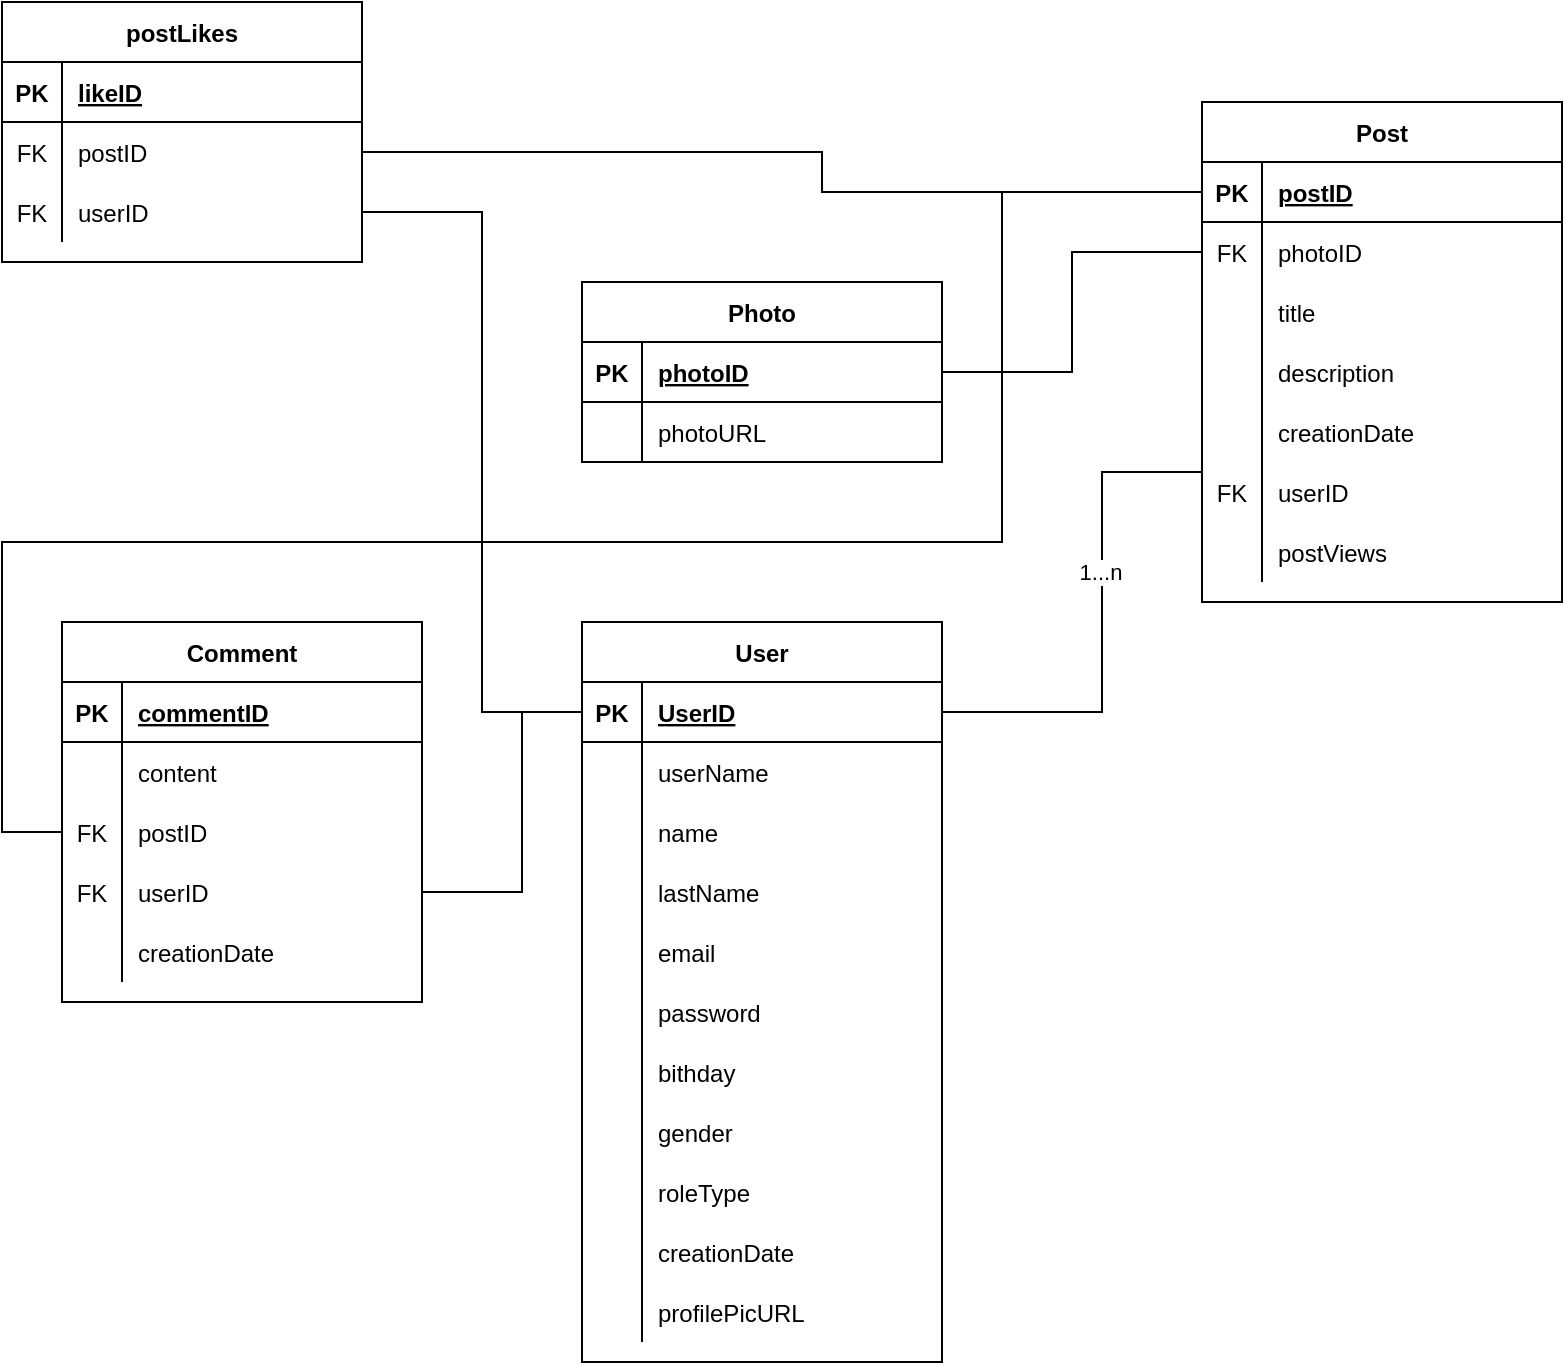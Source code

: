 <mxfile version="15.4.1" type="github">
  <diagram id="CiVEGH9inW96iil0cQN7" name="Page-1">
    <mxGraphModel dx="1167" dy="614" grid="1" gridSize="10" guides="1" tooltips="1" connect="1" arrows="1" fold="1" page="1" pageScale="1" pageWidth="850" pageHeight="1100" math="0" shadow="0">
      <root>
        <mxCell id="0" />
        <mxCell id="1" parent="0" />
        <mxCell id="fZHs1FgoNxyk6nqFu4_l-1" value="Post" style="shape=table;startSize=30;container=1;collapsible=1;childLayout=tableLayout;fixedRows=1;rowLines=0;fontStyle=1;align=center;resizeLast=1;" parent="1" vertex="1">
          <mxGeometry x="630" y="70" width="180" height="250" as="geometry" />
        </mxCell>
        <mxCell id="fZHs1FgoNxyk6nqFu4_l-2" value="" style="shape=partialRectangle;collapsible=0;dropTarget=0;pointerEvents=0;fillColor=none;top=0;left=0;bottom=1;right=0;points=[[0,0.5],[1,0.5]];portConstraint=eastwest;" parent="fZHs1FgoNxyk6nqFu4_l-1" vertex="1">
          <mxGeometry y="30" width="180" height="30" as="geometry" />
        </mxCell>
        <mxCell id="fZHs1FgoNxyk6nqFu4_l-3" value="PK" style="shape=partialRectangle;connectable=0;fillColor=none;top=0;left=0;bottom=0;right=0;fontStyle=1;overflow=hidden;" parent="fZHs1FgoNxyk6nqFu4_l-2" vertex="1">
          <mxGeometry width="30" height="30" as="geometry">
            <mxRectangle width="30" height="30" as="alternateBounds" />
          </mxGeometry>
        </mxCell>
        <mxCell id="fZHs1FgoNxyk6nqFu4_l-4" value="postID" style="shape=partialRectangle;connectable=0;fillColor=none;top=0;left=0;bottom=0;right=0;align=left;spacingLeft=6;fontStyle=5;overflow=hidden;" parent="fZHs1FgoNxyk6nqFu4_l-2" vertex="1">
          <mxGeometry x="30" width="150" height="30" as="geometry">
            <mxRectangle width="150" height="30" as="alternateBounds" />
          </mxGeometry>
        </mxCell>
        <mxCell id="fZHs1FgoNxyk6nqFu4_l-5" value="" style="shape=partialRectangle;collapsible=0;dropTarget=0;pointerEvents=0;fillColor=none;top=0;left=0;bottom=0;right=0;points=[[0,0.5],[1,0.5]];portConstraint=eastwest;" parent="fZHs1FgoNxyk6nqFu4_l-1" vertex="1">
          <mxGeometry y="60" width="180" height="30" as="geometry" />
        </mxCell>
        <mxCell id="fZHs1FgoNxyk6nqFu4_l-6" value="FK" style="shape=partialRectangle;connectable=0;fillColor=none;top=0;left=0;bottom=0;right=0;editable=1;overflow=hidden;" parent="fZHs1FgoNxyk6nqFu4_l-5" vertex="1">
          <mxGeometry width="30" height="30" as="geometry">
            <mxRectangle width="30" height="30" as="alternateBounds" />
          </mxGeometry>
        </mxCell>
        <mxCell id="fZHs1FgoNxyk6nqFu4_l-7" value="photoID" style="shape=partialRectangle;connectable=0;fillColor=none;top=0;left=0;bottom=0;right=0;align=left;spacingLeft=6;overflow=hidden;" parent="fZHs1FgoNxyk6nqFu4_l-5" vertex="1">
          <mxGeometry x="30" width="150" height="30" as="geometry">
            <mxRectangle width="150" height="30" as="alternateBounds" />
          </mxGeometry>
        </mxCell>
        <mxCell id="fZHs1FgoNxyk6nqFu4_l-8" value="" style="shape=partialRectangle;collapsible=0;dropTarget=0;pointerEvents=0;fillColor=none;top=0;left=0;bottom=0;right=0;points=[[0,0.5],[1,0.5]];portConstraint=eastwest;" parent="fZHs1FgoNxyk6nqFu4_l-1" vertex="1">
          <mxGeometry y="90" width="180" height="30" as="geometry" />
        </mxCell>
        <mxCell id="fZHs1FgoNxyk6nqFu4_l-9" value="" style="shape=partialRectangle;connectable=0;fillColor=none;top=0;left=0;bottom=0;right=0;editable=1;overflow=hidden;" parent="fZHs1FgoNxyk6nqFu4_l-8" vertex="1">
          <mxGeometry width="30" height="30" as="geometry">
            <mxRectangle width="30" height="30" as="alternateBounds" />
          </mxGeometry>
        </mxCell>
        <mxCell id="fZHs1FgoNxyk6nqFu4_l-10" value="title" style="shape=partialRectangle;connectable=0;fillColor=none;top=0;left=0;bottom=0;right=0;align=left;spacingLeft=6;overflow=hidden;" parent="fZHs1FgoNxyk6nqFu4_l-8" vertex="1">
          <mxGeometry x="30" width="150" height="30" as="geometry">
            <mxRectangle width="150" height="30" as="alternateBounds" />
          </mxGeometry>
        </mxCell>
        <mxCell id="fZHs1FgoNxyk6nqFu4_l-11" value="" style="shape=partialRectangle;collapsible=0;dropTarget=0;pointerEvents=0;fillColor=none;top=0;left=0;bottom=0;right=0;points=[[0,0.5],[1,0.5]];portConstraint=eastwest;" parent="fZHs1FgoNxyk6nqFu4_l-1" vertex="1">
          <mxGeometry y="120" width="180" height="30" as="geometry" />
        </mxCell>
        <mxCell id="fZHs1FgoNxyk6nqFu4_l-12" value="" style="shape=partialRectangle;connectable=0;fillColor=none;top=0;left=0;bottom=0;right=0;editable=1;overflow=hidden;" parent="fZHs1FgoNxyk6nqFu4_l-11" vertex="1">
          <mxGeometry width="30" height="30" as="geometry">
            <mxRectangle width="30" height="30" as="alternateBounds" />
          </mxGeometry>
        </mxCell>
        <mxCell id="fZHs1FgoNxyk6nqFu4_l-13" value="description" style="shape=partialRectangle;connectable=0;fillColor=none;top=0;left=0;bottom=0;right=0;align=left;spacingLeft=6;overflow=hidden;" parent="fZHs1FgoNxyk6nqFu4_l-11" vertex="1">
          <mxGeometry x="30" width="150" height="30" as="geometry">
            <mxRectangle width="150" height="30" as="alternateBounds" />
          </mxGeometry>
        </mxCell>
        <mxCell id="fZHs1FgoNxyk6nqFu4_l-52" value="" style="shape=partialRectangle;collapsible=0;dropTarget=0;pointerEvents=0;fillColor=none;top=0;left=0;bottom=0;right=0;points=[[0,0.5],[1,0.5]];portConstraint=eastwest;" parent="fZHs1FgoNxyk6nqFu4_l-1" vertex="1">
          <mxGeometry y="150" width="180" height="30" as="geometry" />
        </mxCell>
        <mxCell id="fZHs1FgoNxyk6nqFu4_l-53" value="" style="shape=partialRectangle;connectable=0;fillColor=none;top=0;left=0;bottom=0;right=0;editable=1;overflow=hidden;" parent="fZHs1FgoNxyk6nqFu4_l-52" vertex="1">
          <mxGeometry width="30" height="30" as="geometry">
            <mxRectangle width="30" height="30" as="alternateBounds" />
          </mxGeometry>
        </mxCell>
        <mxCell id="fZHs1FgoNxyk6nqFu4_l-54" value="creationDate" style="shape=partialRectangle;connectable=0;fillColor=none;top=0;left=0;bottom=0;right=0;align=left;spacingLeft=6;overflow=hidden;" parent="fZHs1FgoNxyk6nqFu4_l-52" vertex="1">
          <mxGeometry x="30" width="150" height="30" as="geometry">
            <mxRectangle width="150" height="30" as="alternateBounds" />
          </mxGeometry>
        </mxCell>
        <mxCell id="fZHs1FgoNxyk6nqFu4_l-55" value="" style="shape=partialRectangle;collapsible=0;dropTarget=0;pointerEvents=0;fillColor=none;top=0;left=0;bottom=0;right=0;points=[[0,0.5],[1,0.5]];portConstraint=eastwest;" parent="fZHs1FgoNxyk6nqFu4_l-1" vertex="1">
          <mxGeometry y="180" width="180" height="30" as="geometry" />
        </mxCell>
        <mxCell id="fZHs1FgoNxyk6nqFu4_l-56" value="FK" style="shape=partialRectangle;connectable=0;fillColor=none;top=0;left=0;bottom=0;right=0;editable=1;overflow=hidden;" parent="fZHs1FgoNxyk6nqFu4_l-55" vertex="1">
          <mxGeometry width="30" height="30" as="geometry">
            <mxRectangle width="30" height="30" as="alternateBounds" />
          </mxGeometry>
        </mxCell>
        <mxCell id="fZHs1FgoNxyk6nqFu4_l-57" value="userID" style="shape=partialRectangle;connectable=0;fillColor=none;top=0;left=0;bottom=0;right=0;align=left;spacingLeft=6;overflow=hidden;" parent="fZHs1FgoNxyk6nqFu4_l-55" vertex="1">
          <mxGeometry x="30" width="150" height="30" as="geometry">
            <mxRectangle width="150" height="30" as="alternateBounds" />
          </mxGeometry>
        </mxCell>
        <mxCell id="-Cee7B6nTidn_RGklwXT-3" value="" style="shape=partialRectangle;collapsible=0;dropTarget=0;pointerEvents=0;fillColor=none;top=0;left=0;bottom=0;right=0;points=[[0,0.5],[1,0.5]];portConstraint=eastwest;" vertex="1" parent="fZHs1FgoNxyk6nqFu4_l-1">
          <mxGeometry y="210" width="180" height="30" as="geometry" />
        </mxCell>
        <mxCell id="-Cee7B6nTidn_RGklwXT-4" value="" style="shape=partialRectangle;connectable=0;fillColor=none;top=0;left=0;bottom=0;right=0;editable=1;overflow=hidden;" vertex="1" parent="-Cee7B6nTidn_RGklwXT-3">
          <mxGeometry width="30" height="30" as="geometry">
            <mxRectangle width="30" height="30" as="alternateBounds" />
          </mxGeometry>
        </mxCell>
        <mxCell id="-Cee7B6nTidn_RGklwXT-5" value="postViews" style="shape=partialRectangle;connectable=0;fillColor=none;top=0;left=0;bottom=0;right=0;align=left;spacingLeft=6;overflow=hidden;" vertex="1" parent="-Cee7B6nTidn_RGklwXT-3">
          <mxGeometry x="30" width="150" height="30" as="geometry">
            <mxRectangle width="150" height="30" as="alternateBounds" />
          </mxGeometry>
        </mxCell>
        <mxCell id="fZHs1FgoNxyk6nqFu4_l-15" value="User" style="shape=table;startSize=30;container=1;collapsible=1;childLayout=tableLayout;fixedRows=1;rowLines=0;fontStyle=1;align=center;resizeLast=1;" parent="1" vertex="1">
          <mxGeometry x="320" y="330" width="180" height="370" as="geometry" />
        </mxCell>
        <mxCell id="fZHs1FgoNxyk6nqFu4_l-16" value="" style="shape=partialRectangle;collapsible=0;dropTarget=0;pointerEvents=0;fillColor=none;top=0;left=0;bottom=1;right=0;points=[[0,0.5],[1,0.5]];portConstraint=eastwest;" parent="fZHs1FgoNxyk6nqFu4_l-15" vertex="1">
          <mxGeometry y="30" width="180" height="30" as="geometry" />
        </mxCell>
        <mxCell id="fZHs1FgoNxyk6nqFu4_l-17" value="PK" style="shape=partialRectangle;connectable=0;fillColor=none;top=0;left=0;bottom=0;right=0;fontStyle=1;overflow=hidden;" parent="fZHs1FgoNxyk6nqFu4_l-16" vertex="1">
          <mxGeometry width="30" height="30" as="geometry">
            <mxRectangle width="30" height="30" as="alternateBounds" />
          </mxGeometry>
        </mxCell>
        <mxCell id="fZHs1FgoNxyk6nqFu4_l-18" value="UserID" style="shape=partialRectangle;connectable=0;fillColor=none;top=0;left=0;bottom=0;right=0;align=left;spacingLeft=6;fontStyle=5;overflow=hidden;" parent="fZHs1FgoNxyk6nqFu4_l-16" vertex="1">
          <mxGeometry x="30" width="150" height="30" as="geometry">
            <mxRectangle width="150" height="30" as="alternateBounds" />
          </mxGeometry>
        </mxCell>
        <mxCell id="fZHs1FgoNxyk6nqFu4_l-19" value="" style="shape=partialRectangle;collapsible=0;dropTarget=0;pointerEvents=0;fillColor=none;top=0;left=0;bottom=0;right=0;points=[[0,0.5],[1,0.5]];portConstraint=eastwest;" parent="fZHs1FgoNxyk6nqFu4_l-15" vertex="1">
          <mxGeometry y="60" width="180" height="30" as="geometry" />
        </mxCell>
        <mxCell id="fZHs1FgoNxyk6nqFu4_l-20" value="" style="shape=partialRectangle;connectable=0;fillColor=none;top=0;left=0;bottom=0;right=0;editable=1;overflow=hidden;" parent="fZHs1FgoNxyk6nqFu4_l-19" vertex="1">
          <mxGeometry width="30" height="30" as="geometry">
            <mxRectangle width="30" height="30" as="alternateBounds" />
          </mxGeometry>
        </mxCell>
        <mxCell id="fZHs1FgoNxyk6nqFu4_l-21" value="userName" style="shape=partialRectangle;connectable=0;fillColor=none;top=0;left=0;bottom=0;right=0;align=left;spacingLeft=6;overflow=hidden;" parent="fZHs1FgoNxyk6nqFu4_l-19" vertex="1">
          <mxGeometry x="30" width="150" height="30" as="geometry">
            <mxRectangle width="150" height="30" as="alternateBounds" />
          </mxGeometry>
        </mxCell>
        <mxCell id="fZHs1FgoNxyk6nqFu4_l-37" value="" style="shape=partialRectangle;collapsible=0;dropTarget=0;pointerEvents=0;fillColor=none;top=0;left=0;bottom=0;right=0;points=[[0,0.5],[1,0.5]];portConstraint=eastwest;" parent="fZHs1FgoNxyk6nqFu4_l-15" vertex="1">
          <mxGeometry y="90" width="180" height="30" as="geometry" />
        </mxCell>
        <mxCell id="fZHs1FgoNxyk6nqFu4_l-38" value="" style="shape=partialRectangle;connectable=0;fillColor=none;top=0;left=0;bottom=0;right=0;editable=1;overflow=hidden;" parent="fZHs1FgoNxyk6nqFu4_l-37" vertex="1">
          <mxGeometry width="30" height="30" as="geometry">
            <mxRectangle width="30" height="30" as="alternateBounds" />
          </mxGeometry>
        </mxCell>
        <mxCell id="fZHs1FgoNxyk6nqFu4_l-39" value="name" style="shape=partialRectangle;connectable=0;fillColor=none;top=0;left=0;bottom=0;right=0;align=left;spacingLeft=6;overflow=hidden;" parent="fZHs1FgoNxyk6nqFu4_l-37" vertex="1">
          <mxGeometry x="30" width="150" height="30" as="geometry">
            <mxRectangle width="150" height="30" as="alternateBounds" />
          </mxGeometry>
        </mxCell>
        <mxCell id="fZHs1FgoNxyk6nqFu4_l-40" value="" style="shape=partialRectangle;collapsible=0;dropTarget=0;pointerEvents=0;fillColor=none;top=0;left=0;bottom=0;right=0;points=[[0,0.5],[1,0.5]];portConstraint=eastwest;" parent="fZHs1FgoNxyk6nqFu4_l-15" vertex="1">
          <mxGeometry y="120" width="180" height="30" as="geometry" />
        </mxCell>
        <mxCell id="fZHs1FgoNxyk6nqFu4_l-41" value="" style="shape=partialRectangle;connectable=0;fillColor=none;top=0;left=0;bottom=0;right=0;editable=1;overflow=hidden;" parent="fZHs1FgoNxyk6nqFu4_l-40" vertex="1">
          <mxGeometry width="30" height="30" as="geometry">
            <mxRectangle width="30" height="30" as="alternateBounds" />
          </mxGeometry>
        </mxCell>
        <mxCell id="fZHs1FgoNxyk6nqFu4_l-42" value="lastName" style="shape=partialRectangle;connectable=0;fillColor=none;top=0;left=0;bottom=0;right=0;align=left;spacingLeft=6;overflow=hidden;" parent="fZHs1FgoNxyk6nqFu4_l-40" vertex="1">
          <mxGeometry x="30" width="150" height="30" as="geometry">
            <mxRectangle width="150" height="30" as="alternateBounds" />
          </mxGeometry>
        </mxCell>
        <mxCell id="fZHs1FgoNxyk6nqFu4_l-22" value="" style="shape=partialRectangle;collapsible=0;dropTarget=0;pointerEvents=0;fillColor=none;top=0;left=0;bottom=0;right=0;points=[[0,0.5],[1,0.5]];portConstraint=eastwest;" parent="fZHs1FgoNxyk6nqFu4_l-15" vertex="1">
          <mxGeometry y="150" width="180" height="30" as="geometry" />
        </mxCell>
        <mxCell id="fZHs1FgoNxyk6nqFu4_l-23" value="" style="shape=partialRectangle;connectable=0;fillColor=none;top=0;left=0;bottom=0;right=0;editable=1;overflow=hidden;" parent="fZHs1FgoNxyk6nqFu4_l-22" vertex="1">
          <mxGeometry width="30" height="30" as="geometry">
            <mxRectangle width="30" height="30" as="alternateBounds" />
          </mxGeometry>
        </mxCell>
        <mxCell id="fZHs1FgoNxyk6nqFu4_l-24" value="email" style="shape=partialRectangle;connectable=0;fillColor=none;top=0;left=0;bottom=0;right=0;align=left;spacingLeft=6;overflow=hidden;" parent="fZHs1FgoNxyk6nqFu4_l-22" vertex="1">
          <mxGeometry x="30" width="150" height="30" as="geometry">
            <mxRectangle width="150" height="30" as="alternateBounds" />
          </mxGeometry>
        </mxCell>
        <mxCell id="fZHs1FgoNxyk6nqFu4_l-25" value="" style="shape=partialRectangle;collapsible=0;dropTarget=0;pointerEvents=0;fillColor=none;top=0;left=0;bottom=0;right=0;points=[[0,0.5],[1,0.5]];portConstraint=eastwest;" parent="fZHs1FgoNxyk6nqFu4_l-15" vertex="1">
          <mxGeometry y="180" width="180" height="30" as="geometry" />
        </mxCell>
        <mxCell id="fZHs1FgoNxyk6nqFu4_l-26" value="" style="shape=partialRectangle;connectable=0;fillColor=none;top=0;left=0;bottom=0;right=0;editable=1;overflow=hidden;" parent="fZHs1FgoNxyk6nqFu4_l-25" vertex="1">
          <mxGeometry width="30" height="30" as="geometry">
            <mxRectangle width="30" height="30" as="alternateBounds" />
          </mxGeometry>
        </mxCell>
        <mxCell id="fZHs1FgoNxyk6nqFu4_l-27" value="password" style="shape=partialRectangle;connectable=0;fillColor=none;top=0;left=0;bottom=0;right=0;align=left;spacingLeft=6;overflow=hidden;" parent="fZHs1FgoNxyk6nqFu4_l-25" vertex="1">
          <mxGeometry x="30" width="150" height="30" as="geometry">
            <mxRectangle width="150" height="30" as="alternateBounds" />
          </mxGeometry>
        </mxCell>
        <mxCell id="fZHs1FgoNxyk6nqFu4_l-31" value="" style="shape=partialRectangle;collapsible=0;dropTarget=0;pointerEvents=0;fillColor=none;top=0;left=0;bottom=0;right=0;points=[[0,0.5],[1,0.5]];portConstraint=eastwest;" parent="fZHs1FgoNxyk6nqFu4_l-15" vertex="1">
          <mxGeometry y="210" width="180" height="30" as="geometry" />
        </mxCell>
        <mxCell id="fZHs1FgoNxyk6nqFu4_l-32" value="" style="shape=partialRectangle;connectable=0;fillColor=none;top=0;left=0;bottom=0;right=0;editable=1;overflow=hidden;" parent="fZHs1FgoNxyk6nqFu4_l-31" vertex="1">
          <mxGeometry width="30" height="30" as="geometry">
            <mxRectangle width="30" height="30" as="alternateBounds" />
          </mxGeometry>
        </mxCell>
        <mxCell id="fZHs1FgoNxyk6nqFu4_l-33" value="bithday" style="shape=partialRectangle;connectable=0;fillColor=none;top=0;left=0;bottom=0;right=0;align=left;spacingLeft=6;overflow=hidden;" parent="fZHs1FgoNxyk6nqFu4_l-31" vertex="1">
          <mxGeometry x="30" width="150" height="30" as="geometry">
            <mxRectangle width="150" height="30" as="alternateBounds" />
          </mxGeometry>
        </mxCell>
        <mxCell id="fZHs1FgoNxyk6nqFu4_l-34" value="" style="shape=partialRectangle;collapsible=0;dropTarget=0;pointerEvents=0;fillColor=none;top=0;left=0;bottom=0;right=0;points=[[0,0.5],[1,0.5]];portConstraint=eastwest;" parent="fZHs1FgoNxyk6nqFu4_l-15" vertex="1">
          <mxGeometry y="240" width="180" height="30" as="geometry" />
        </mxCell>
        <mxCell id="fZHs1FgoNxyk6nqFu4_l-35" value="" style="shape=partialRectangle;connectable=0;fillColor=none;top=0;left=0;bottom=0;right=0;editable=1;overflow=hidden;" parent="fZHs1FgoNxyk6nqFu4_l-34" vertex="1">
          <mxGeometry width="30" height="30" as="geometry">
            <mxRectangle width="30" height="30" as="alternateBounds" />
          </mxGeometry>
        </mxCell>
        <mxCell id="fZHs1FgoNxyk6nqFu4_l-36" value="gender" style="shape=partialRectangle;connectable=0;fillColor=none;top=0;left=0;bottom=0;right=0;align=left;spacingLeft=6;overflow=hidden;" parent="fZHs1FgoNxyk6nqFu4_l-34" vertex="1">
          <mxGeometry x="30" width="150" height="30" as="geometry">
            <mxRectangle width="150" height="30" as="alternateBounds" />
          </mxGeometry>
        </mxCell>
        <mxCell id="fZHs1FgoNxyk6nqFu4_l-46" value="" style="shape=partialRectangle;collapsible=0;dropTarget=0;pointerEvents=0;fillColor=none;top=0;left=0;bottom=0;right=0;points=[[0,0.5],[1,0.5]];portConstraint=eastwest;" parent="fZHs1FgoNxyk6nqFu4_l-15" vertex="1">
          <mxGeometry y="270" width="180" height="30" as="geometry" />
        </mxCell>
        <mxCell id="fZHs1FgoNxyk6nqFu4_l-47" value="" style="shape=partialRectangle;connectable=0;fillColor=none;top=0;left=0;bottom=0;right=0;editable=1;overflow=hidden;" parent="fZHs1FgoNxyk6nqFu4_l-46" vertex="1">
          <mxGeometry width="30" height="30" as="geometry">
            <mxRectangle width="30" height="30" as="alternateBounds" />
          </mxGeometry>
        </mxCell>
        <mxCell id="fZHs1FgoNxyk6nqFu4_l-48" value="roleType" style="shape=partialRectangle;connectable=0;fillColor=none;top=0;left=0;bottom=0;right=0;align=left;spacingLeft=6;overflow=hidden;" parent="fZHs1FgoNxyk6nqFu4_l-46" vertex="1">
          <mxGeometry x="30" width="150" height="30" as="geometry">
            <mxRectangle width="150" height="30" as="alternateBounds" />
          </mxGeometry>
        </mxCell>
        <mxCell id="fZHs1FgoNxyk6nqFu4_l-49" value="" style="shape=partialRectangle;collapsible=0;dropTarget=0;pointerEvents=0;fillColor=none;top=0;left=0;bottom=0;right=0;points=[[0,0.5],[1,0.5]];portConstraint=eastwest;" parent="fZHs1FgoNxyk6nqFu4_l-15" vertex="1">
          <mxGeometry y="300" width="180" height="30" as="geometry" />
        </mxCell>
        <mxCell id="fZHs1FgoNxyk6nqFu4_l-50" value="" style="shape=partialRectangle;connectable=0;fillColor=none;top=0;left=0;bottom=0;right=0;editable=1;overflow=hidden;" parent="fZHs1FgoNxyk6nqFu4_l-49" vertex="1">
          <mxGeometry width="30" height="30" as="geometry">
            <mxRectangle width="30" height="30" as="alternateBounds" />
          </mxGeometry>
        </mxCell>
        <mxCell id="fZHs1FgoNxyk6nqFu4_l-51" value="creationDate" style="shape=partialRectangle;connectable=0;fillColor=none;top=0;left=0;bottom=0;right=0;align=left;spacingLeft=6;overflow=hidden;" parent="fZHs1FgoNxyk6nqFu4_l-49" vertex="1">
          <mxGeometry x="30" width="150" height="30" as="geometry">
            <mxRectangle width="150" height="30" as="alternateBounds" />
          </mxGeometry>
        </mxCell>
        <mxCell id="fZHs1FgoNxyk6nqFu4_l-61" value="" style="shape=partialRectangle;collapsible=0;dropTarget=0;pointerEvents=0;fillColor=none;top=0;left=0;bottom=0;right=0;points=[[0,0.5],[1,0.5]];portConstraint=eastwest;" parent="fZHs1FgoNxyk6nqFu4_l-15" vertex="1">
          <mxGeometry y="330" width="180" height="30" as="geometry" />
        </mxCell>
        <mxCell id="fZHs1FgoNxyk6nqFu4_l-62" value="" style="shape=partialRectangle;connectable=0;fillColor=none;top=0;left=0;bottom=0;right=0;editable=1;overflow=hidden;" parent="fZHs1FgoNxyk6nqFu4_l-61" vertex="1">
          <mxGeometry width="30" height="30" as="geometry">
            <mxRectangle width="30" height="30" as="alternateBounds" />
          </mxGeometry>
        </mxCell>
        <mxCell id="fZHs1FgoNxyk6nqFu4_l-63" value="profilePicURL" style="shape=partialRectangle;connectable=0;fillColor=none;top=0;left=0;bottom=0;right=0;align=left;spacingLeft=6;overflow=hidden;" parent="fZHs1FgoNxyk6nqFu4_l-61" vertex="1">
          <mxGeometry x="30" width="150" height="30" as="geometry">
            <mxRectangle width="150" height="30" as="alternateBounds" />
          </mxGeometry>
        </mxCell>
        <mxCell id="fZHs1FgoNxyk6nqFu4_l-64" value="Photo" style="shape=table;startSize=30;container=1;collapsible=1;childLayout=tableLayout;fixedRows=1;rowLines=0;fontStyle=1;align=center;resizeLast=1;" parent="1" vertex="1">
          <mxGeometry x="320" y="160" width="180" height="90" as="geometry" />
        </mxCell>
        <mxCell id="fZHs1FgoNxyk6nqFu4_l-65" value="" style="shape=partialRectangle;collapsible=0;dropTarget=0;pointerEvents=0;fillColor=none;top=0;left=0;bottom=1;right=0;points=[[0,0.5],[1,0.5]];portConstraint=eastwest;" parent="fZHs1FgoNxyk6nqFu4_l-64" vertex="1">
          <mxGeometry y="30" width="180" height="30" as="geometry" />
        </mxCell>
        <mxCell id="fZHs1FgoNxyk6nqFu4_l-66" value="PK" style="shape=partialRectangle;connectable=0;fillColor=none;top=0;left=0;bottom=0;right=0;fontStyle=1;overflow=hidden;" parent="fZHs1FgoNxyk6nqFu4_l-65" vertex="1">
          <mxGeometry width="30" height="30" as="geometry">
            <mxRectangle width="30" height="30" as="alternateBounds" />
          </mxGeometry>
        </mxCell>
        <mxCell id="fZHs1FgoNxyk6nqFu4_l-67" value="photoID" style="shape=partialRectangle;connectable=0;fillColor=none;top=0;left=0;bottom=0;right=0;align=left;spacingLeft=6;fontStyle=5;overflow=hidden;" parent="fZHs1FgoNxyk6nqFu4_l-65" vertex="1">
          <mxGeometry x="30" width="150" height="30" as="geometry">
            <mxRectangle width="150" height="30" as="alternateBounds" />
          </mxGeometry>
        </mxCell>
        <mxCell id="fZHs1FgoNxyk6nqFu4_l-68" value="" style="shape=partialRectangle;collapsible=0;dropTarget=0;pointerEvents=0;fillColor=none;top=0;left=0;bottom=0;right=0;points=[[0,0.5],[1,0.5]];portConstraint=eastwest;" parent="fZHs1FgoNxyk6nqFu4_l-64" vertex="1">
          <mxGeometry y="60" width="180" height="30" as="geometry" />
        </mxCell>
        <mxCell id="fZHs1FgoNxyk6nqFu4_l-69" value="" style="shape=partialRectangle;connectable=0;fillColor=none;top=0;left=0;bottom=0;right=0;editable=1;overflow=hidden;" parent="fZHs1FgoNxyk6nqFu4_l-68" vertex="1">
          <mxGeometry width="30" height="30" as="geometry">
            <mxRectangle width="30" height="30" as="alternateBounds" />
          </mxGeometry>
        </mxCell>
        <mxCell id="fZHs1FgoNxyk6nqFu4_l-70" value="photoURL" style="shape=partialRectangle;connectable=0;fillColor=none;top=0;left=0;bottom=0;right=0;align=left;spacingLeft=6;overflow=hidden;" parent="fZHs1FgoNxyk6nqFu4_l-68" vertex="1">
          <mxGeometry x="30" width="150" height="30" as="geometry">
            <mxRectangle width="150" height="30" as="alternateBounds" />
          </mxGeometry>
        </mxCell>
        <mxCell id="fZHs1FgoNxyk6nqFu4_l-86" value="Comment" style="shape=table;startSize=30;container=1;collapsible=1;childLayout=tableLayout;fixedRows=1;rowLines=0;fontStyle=1;align=center;resizeLast=1;" parent="1" vertex="1">
          <mxGeometry x="60" y="330" width="180" height="190" as="geometry" />
        </mxCell>
        <mxCell id="fZHs1FgoNxyk6nqFu4_l-87" value="" style="shape=partialRectangle;collapsible=0;dropTarget=0;pointerEvents=0;fillColor=none;top=0;left=0;bottom=1;right=0;points=[[0,0.5],[1,0.5]];portConstraint=eastwest;" parent="fZHs1FgoNxyk6nqFu4_l-86" vertex="1">
          <mxGeometry y="30" width="180" height="30" as="geometry" />
        </mxCell>
        <mxCell id="fZHs1FgoNxyk6nqFu4_l-88" value="PK" style="shape=partialRectangle;connectable=0;fillColor=none;top=0;left=0;bottom=0;right=0;fontStyle=1;overflow=hidden;" parent="fZHs1FgoNxyk6nqFu4_l-87" vertex="1">
          <mxGeometry width="30" height="30" as="geometry">
            <mxRectangle width="30" height="30" as="alternateBounds" />
          </mxGeometry>
        </mxCell>
        <mxCell id="fZHs1FgoNxyk6nqFu4_l-89" value="commentID" style="shape=partialRectangle;connectable=0;fillColor=none;top=0;left=0;bottom=0;right=0;align=left;spacingLeft=6;fontStyle=5;overflow=hidden;" parent="fZHs1FgoNxyk6nqFu4_l-87" vertex="1">
          <mxGeometry x="30" width="150" height="30" as="geometry">
            <mxRectangle width="150" height="30" as="alternateBounds" />
          </mxGeometry>
        </mxCell>
        <mxCell id="fZHs1FgoNxyk6nqFu4_l-90" value="" style="shape=partialRectangle;collapsible=0;dropTarget=0;pointerEvents=0;fillColor=none;top=0;left=0;bottom=0;right=0;points=[[0,0.5],[1,0.5]];portConstraint=eastwest;" parent="fZHs1FgoNxyk6nqFu4_l-86" vertex="1">
          <mxGeometry y="60" width="180" height="30" as="geometry" />
        </mxCell>
        <mxCell id="fZHs1FgoNxyk6nqFu4_l-91" value="" style="shape=partialRectangle;connectable=0;fillColor=none;top=0;left=0;bottom=0;right=0;editable=1;overflow=hidden;" parent="fZHs1FgoNxyk6nqFu4_l-90" vertex="1">
          <mxGeometry width="30" height="30" as="geometry">
            <mxRectangle width="30" height="30" as="alternateBounds" />
          </mxGeometry>
        </mxCell>
        <mxCell id="fZHs1FgoNxyk6nqFu4_l-92" value="content" style="shape=partialRectangle;connectable=0;fillColor=none;top=0;left=0;bottom=0;right=0;align=left;spacingLeft=6;overflow=hidden;" parent="fZHs1FgoNxyk6nqFu4_l-90" vertex="1">
          <mxGeometry x="30" width="150" height="30" as="geometry">
            <mxRectangle width="150" height="30" as="alternateBounds" />
          </mxGeometry>
        </mxCell>
        <mxCell id="fZHs1FgoNxyk6nqFu4_l-93" value="" style="shape=partialRectangle;collapsible=0;dropTarget=0;pointerEvents=0;fillColor=none;top=0;left=0;bottom=0;right=0;points=[[0,0.5],[1,0.5]];portConstraint=eastwest;" parent="fZHs1FgoNxyk6nqFu4_l-86" vertex="1">
          <mxGeometry y="90" width="180" height="30" as="geometry" />
        </mxCell>
        <mxCell id="fZHs1FgoNxyk6nqFu4_l-94" value="FK" style="shape=partialRectangle;connectable=0;fillColor=none;top=0;left=0;bottom=0;right=0;editable=1;overflow=hidden;" parent="fZHs1FgoNxyk6nqFu4_l-93" vertex="1">
          <mxGeometry width="30" height="30" as="geometry">
            <mxRectangle width="30" height="30" as="alternateBounds" />
          </mxGeometry>
        </mxCell>
        <mxCell id="fZHs1FgoNxyk6nqFu4_l-95" value="postID" style="shape=partialRectangle;connectable=0;fillColor=none;top=0;left=0;bottom=0;right=0;align=left;spacingLeft=6;overflow=hidden;" parent="fZHs1FgoNxyk6nqFu4_l-93" vertex="1">
          <mxGeometry x="30" width="150" height="30" as="geometry">
            <mxRectangle width="150" height="30" as="alternateBounds" />
          </mxGeometry>
        </mxCell>
        <mxCell id="fZHs1FgoNxyk6nqFu4_l-99" value="" style="shape=partialRectangle;collapsible=0;dropTarget=0;pointerEvents=0;fillColor=none;top=0;left=0;bottom=0;right=0;points=[[0,0.5],[1,0.5]];portConstraint=eastwest;" parent="fZHs1FgoNxyk6nqFu4_l-86" vertex="1">
          <mxGeometry y="120" width="180" height="30" as="geometry" />
        </mxCell>
        <mxCell id="fZHs1FgoNxyk6nqFu4_l-100" value="FK" style="shape=partialRectangle;connectable=0;fillColor=none;top=0;left=0;bottom=0;right=0;editable=1;overflow=hidden;" parent="fZHs1FgoNxyk6nqFu4_l-99" vertex="1">
          <mxGeometry width="30" height="30" as="geometry">
            <mxRectangle width="30" height="30" as="alternateBounds" />
          </mxGeometry>
        </mxCell>
        <mxCell id="fZHs1FgoNxyk6nqFu4_l-101" value="userID" style="shape=partialRectangle;connectable=0;fillColor=none;top=0;left=0;bottom=0;right=0;align=left;spacingLeft=6;overflow=hidden;" parent="fZHs1FgoNxyk6nqFu4_l-99" vertex="1">
          <mxGeometry x="30" width="150" height="30" as="geometry">
            <mxRectangle width="150" height="30" as="alternateBounds" />
          </mxGeometry>
        </mxCell>
        <mxCell id="fZHs1FgoNxyk6nqFu4_l-102" value="" style="shape=partialRectangle;collapsible=0;dropTarget=0;pointerEvents=0;fillColor=none;top=0;left=0;bottom=0;right=0;points=[[0,0.5],[1,0.5]];portConstraint=eastwest;" parent="fZHs1FgoNxyk6nqFu4_l-86" vertex="1">
          <mxGeometry y="150" width="180" height="30" as="geometry" />
        </mxCell>
        <mxCell id="fZHs1FgoNxyk6nqFu4_l-103" value="" style="shape=partialRectangle;connectable=0;fillColor=none;top=0;left=0;bottom=0;right=0;editable=1;overflow=hidden;" parent="fZHs1FgoNxyk6nqFu4_l-102" vertex="1">
          <mxGeometry width="30" height="30" as="geometry">
            <mxRectangle width="30" height="30" as="alternateBounds" />
          </mxGeometry>
        </mxCell>
        <mxCell id="fZHs1FgoNxyk6nqFu4_l-104" value="creationDate" style="shape=partialRectangle;connectable=0;fillColor=none;top=0;left=0;bottom=0;right=0;align=left;spacingLeft=6;overflow=hidden;" parent="fZHs1FgoNxyk6nqFu4_l-102" vertex="1">
          <mxGeometry x="30" width="150" height="30" as="geometry">
            <mxRectangle width="150" height="30" as="alternateBounds" />
          </mxGeometry>
        </mxCell>
        <mxCell id="fZHs1FgoNxyk6nqFu4_l-105" value="postLikes" style="shape=table;startSize=30;container=1;collapsible=1;childLayout=tableLayout;fixedRows=1;rowLines=0;fontStyle=1;align=center;resizeLast=1;" parent="1" vertex="1">
          <mxGeometry x="30" y="20" width="180" height="130" as="geometry" />
        </mxCell>
        <mxCell id="fZHs1FgoNxyk6nqFu4_l-106" value="" style="shape=partialRectangle;collapsible=0;dropTarget=0;pointerEvents=0;fillColor=none;top=0;left=0;bottom=1;right=0;points=[[0,0.5],[1,0.5]];portConstraint=eastwest;" parent="fZHs1FgoNxyk6nqFu4_l-105" vertex="1">
          <mxGeometry y="30" width="180" height="30" as="geometry" />
        </mxCell>
        <mxCell id="fZHs1FgoNxyk6nqFu4_l-107" value="PK" style="shape=partialRectangle;connectable=0;fillColor=none;top=0;left=0;bottom=0;right=0;fontStyle=1;overflow=hidden;" parent="fZHs1FgoNxyk6nqFu4_l-106" vertex="1">
          <mxGeometry width="30" height="30" as="geometry">
            <mxRectangle width="30" height="30" as="alternateBounds" />
          </mxGeometry>
        </mxCell>
        <mxCell id="fZHs1FgoNxyk6nqFu4_l-108" value="likeID" style="shape=partialRectangle;connectable=0;fillColor=none;top=0;left=0;bottom=0;right=0;align=left;spacingLeft=6;fontStyle=5;overflow=hidden;" parent="fZHs1FgoNxyk6nqFu4_l-106" vertex="1">
          <mxGeometry x="30" width="150" height="30" as="geometry">
            <mxRectangle width="150" height="30" as="alternateBounds" />
          </mxGeometry>
        </mxCell>
        <mxCell id="fZHs1FgoNxyk6nqFu4_l-109" value="" style="shape=partialRectangle;collapsible=0;dropTarget=0;pointerEvents=0;fillColor=none;top=0;left=0;bottom=0;right=0;points=[[0,0.5],[1,0.5]];portConstraint=eastwest;" parent="fZHs1FgoNxyk6nqFu4_l-105" vertex="1">
          <mxGeometry y="60" width="180" height="30" as="geometry" />
        </mxCell>
        <mxCell id="fZHs1FgoNxyk6nqFu4_l-110" value="FK" style="shape=partialRectangle;connectable=0;fillColor=none;top=0;left=0;bottom=0;right=0;editable=1;overflow=hidden;" parent="fZHs1FgoNxyk6nqFu4_l-109" vertex="1">
          <mxGeometry width="30" height="30" as="geometry">
            <mxRectangle width="30" height="30" as="alternateBounds" />
          </mxGeometry>
        </mxCell>
        <mxCell id="fZHs1FgoNxyk6nqFu4_l-111" value="postID" style="shape=partialRectangle;connectable=0;fillColor=none;top=0;left=0;bottom=0;right=0;align=left;spacingLeft=6;overflow=hidden;" parent="fZHs1FgoNxyk6nqFu4_l-109" vertex="1">
          <mxGeometry x="30" width="150" height="30" as="geometry">
            <mxRectangle width="150" height="30" as="alternateBounds" />
          </mxGeometry>
        </mxCell>
        <mxCell id="fZHs1FgoNxyk6nqFu4_l-112" value="" style="shape=partialRectangle;collapsible=0;dropTarget=0;pointerEvents=0;fillColor=none;top=0;left=0;bottom=0;right=0;points=[[0,0.5],[1,0.5]];portConstraint=eastwest;" parent="fZHs1FgoNxyk6nqFu4_l-105" vertex="1">
          <mxGeometry y="90" width="180" height="30" as="geometry" />
        </mxCell>
        <mxCell id="fZHs1FgoNxyk6nqFu4_l-113" value="FK" style="shape=partialRectangle;connectable=0;fillColor=none;top=0;left=0;bottom=0;right=0;editable=1;overflow=hidden;" parent="fZHs1FgoNxyk6nqFu4_l-112" vertex="1">
          <mxGeometry width="30" height="30" as="geometry">
            <mxRectangle width="30" height="30" as="alternateBounds" />
          </mxGeometry>
        </mxCell>
        <mxCell id="fZHs1FgoNxyk6nqFu4_l-114" value="userID" style="shape=partialRectangle;connectable=0;fillColor=none;top=0;left=0;bottom=0;right=0;align=left;spacingLeft=6;overflow=hidden;" parent="fZHs1FgoNxyk6nqFu4_l-112" vertex="1">
          <mxGeometry x="30" width="150" height="30" as="geometry">
            <mxRectangle width="150" height="30" as="alternateBounds" />
          </mxGeometry>
        </mxCell>
        <mxCell id="-Cee7B6nTidn_RGklwXT-1" value="" style="edgeStyle=orthogonalEdgeStyle;rounded=0;orthogonalLoop=1;jettySize=auto;html=1;entryX=0;entryY=0.5;entryDx=0;entryDy=0;endArrow=none;endFill=0;" edge="1" parent="1" source="fZHs1FgoNxyk6nqFu4_l-16" target="fZHs1FgoNxyk6nqFu4_l-55">
          <mxGeometry relative="1" as="geometry">
            <Array as="points">
              <mxPoint x="580" y="375" />
              <mxPoint x="580" y="255" />
              <mxPoint x="630" y="255" />
            </Array>
          </mxGeometry>
        </mxCell>
        <mxCell id="-Cee7B6nTidn_RGklwXT-2" value="1...n" style="edgeLabel;html=1;align=center;verticalAlign=middle;resizable=0;points=[];rotation=0;spacingTop=5;spacing=5;spacingLeft=5;spacingRight=5;spacingBottom=5;" vertex="1" connectable="0" parent="-Cee7B6nTidn_RGklwXT-1">
          <mxGeometry x="0.154" y="1" relative="1" as="geometry">
            <mxPoint as="offset" />
          </mxGeometry>
        </mxCell>
        <mxCell id="-Cee7B6nTidn_RGklwXT-19" style="edgeStyle=orthogonalEdgeStyle;rounded=0;orthogonalLoop=1;jettySize=auto;html=1;entryX=0;entryY=0.5;entryDx=0;entryDy=0;endArrow=none;endFill=0;" edge="1" parent="1" source="fZHs1FgoNxyk6nqFu4_l-93" target="fZHs1FgoNxyk6nqFu4_l-2">
          <mxGeometry relative="1" as="geometry">
            <Array as="points">
              <mxPoint x="30" y="435" />
              <mxPoint x="30" y="290" />
              <mxPoint x="530" y="290" />
              <mxPoint x="530" y="115" />
            </Array>
          </mxGeometry>
        </mxCell>
        <mxCell id="-Cee7B6nTidn_RGklwXT-20" style="edgeStyle=orthogonalEdgeStyle;rounded=0;orthogonalLoop=1;jettySize=auto;html=1;entryX=0;entryY=0.5;entryDx=0;entryDy=0;endArrow=none;endFill=0;" edge="1" parent="1" source="fZHs1FgoNxyk6nqFu4_l-99" target="fZHs1FgoNxyk6nqFu4_l-16">
          <mxGeometry relative="1" as="geometry">
            <Array as="points">
              <mxPoint x="290" y="465" />
              <mxPoint x="290" y="375" />
            </Array>
          </mxGeometry>
        </mxCell>
        <mxCell id="-Cee7B6nTidn_RGklwXT-22" style="edgeStyle=orthogonalEdgeStyle;rounded=0;orthogonalLoop=1;jettySize=auto;html=1;entryX=0;entryY=0.5;entryDx=0;entryDy=0;endArrow=none;endFill=0;" edge="1" parent="1" source="fZHs1FgoNxyk6nqFu4_l-109" target="fZHs1FgoNxyk6nqFu4_l-2">
          <mxGeometry relative="1" as="geometry">
            <Array as="points">
              <mxPoint x="440" y="95" />
              <mxPoint x="440" y="115" />
            </Array>
          </mxGeometry>
        </mxCell>
        <mxCell id="-Cee7B6nTidn_RGklwXT-23" style="edgeStyle=orthogonalEdgeStyle;rounded=0;orthogonalLoop=1;jettySize=auto;html=1;entryX=0;entryY=0.5;entryDx=0;entryDy=0;endArrow=none;endFill=0;" edge="1" parent="1" source="fZHs1FgoNxyk6nqFu4_l-112" target="fZHs1FgoNxyk6nqFu4_l-16">
          <mxGeometry relative="1" as="geometry">
            <Array as="points">
              <mxPoint x="270" y="125" />
              <mxPoint x="270" y="375" />
            </Array>
          </mxGeometry>
        </mxCell>
        <mxCell id="-Cee7B6nTidn_RGklwXT-26" style="edgeStyle=orthogonalEdgeStyle;rounded=0;orthogonalLoop=1;jettySize=auto;html=1;entryX=1;entryY=0.5;entryDx=0;entryDy=0;endArrow=none;endFill=0;" edge="1" parent="1" source="fZHs1FgoNxyk6nqFu4_l-5" target="fZHs1FgoNxyk6nqFu4_l-65">
          <mxGeometry relative="1" as="geometry" />
        </mxCell>
      </root>
    </mxGraphModel>
  </diagram>
</mxfile>
